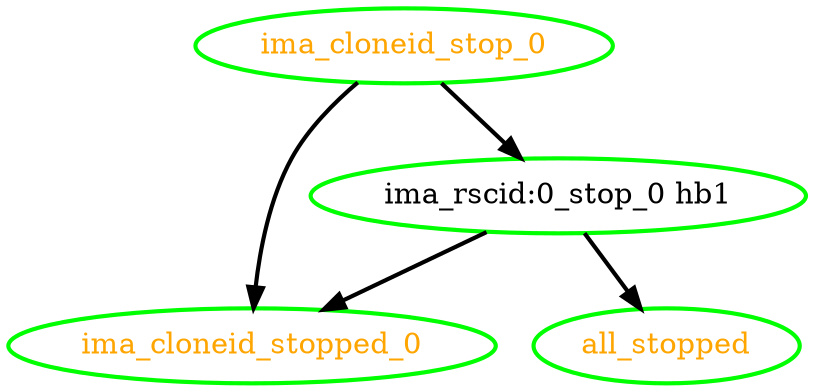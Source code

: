  digraph "g" {
"all_stopped" [ style=bold color="green" fontcolor="orange"  ]
"ima_cloneid_stop_0" -> "ima_cloneid_stopped_0" [ style = bold]
"ima_cloneid_stop_0" -> "ima_rscid:0_stop_0 hb1" [ style = bold]
"ima_cloneid_stop_0" [ style=bold color="green" fontcolor="orange"  ]
"ima_cloneid_stopped_0" [ style=bold color="green" fontcolor="orange"  ]
"ima_rscid:0_stop_0 hb1" -> "all_stopped" [ style = bold]
"ima_rscid:0_stop_0 hb1" -> "ima_cloneid_stopped_0" [ style = bold]
"ima_rscid:0_stop_0 hb1" [ style=bold color="green" fontcolor="black"  ]
}
